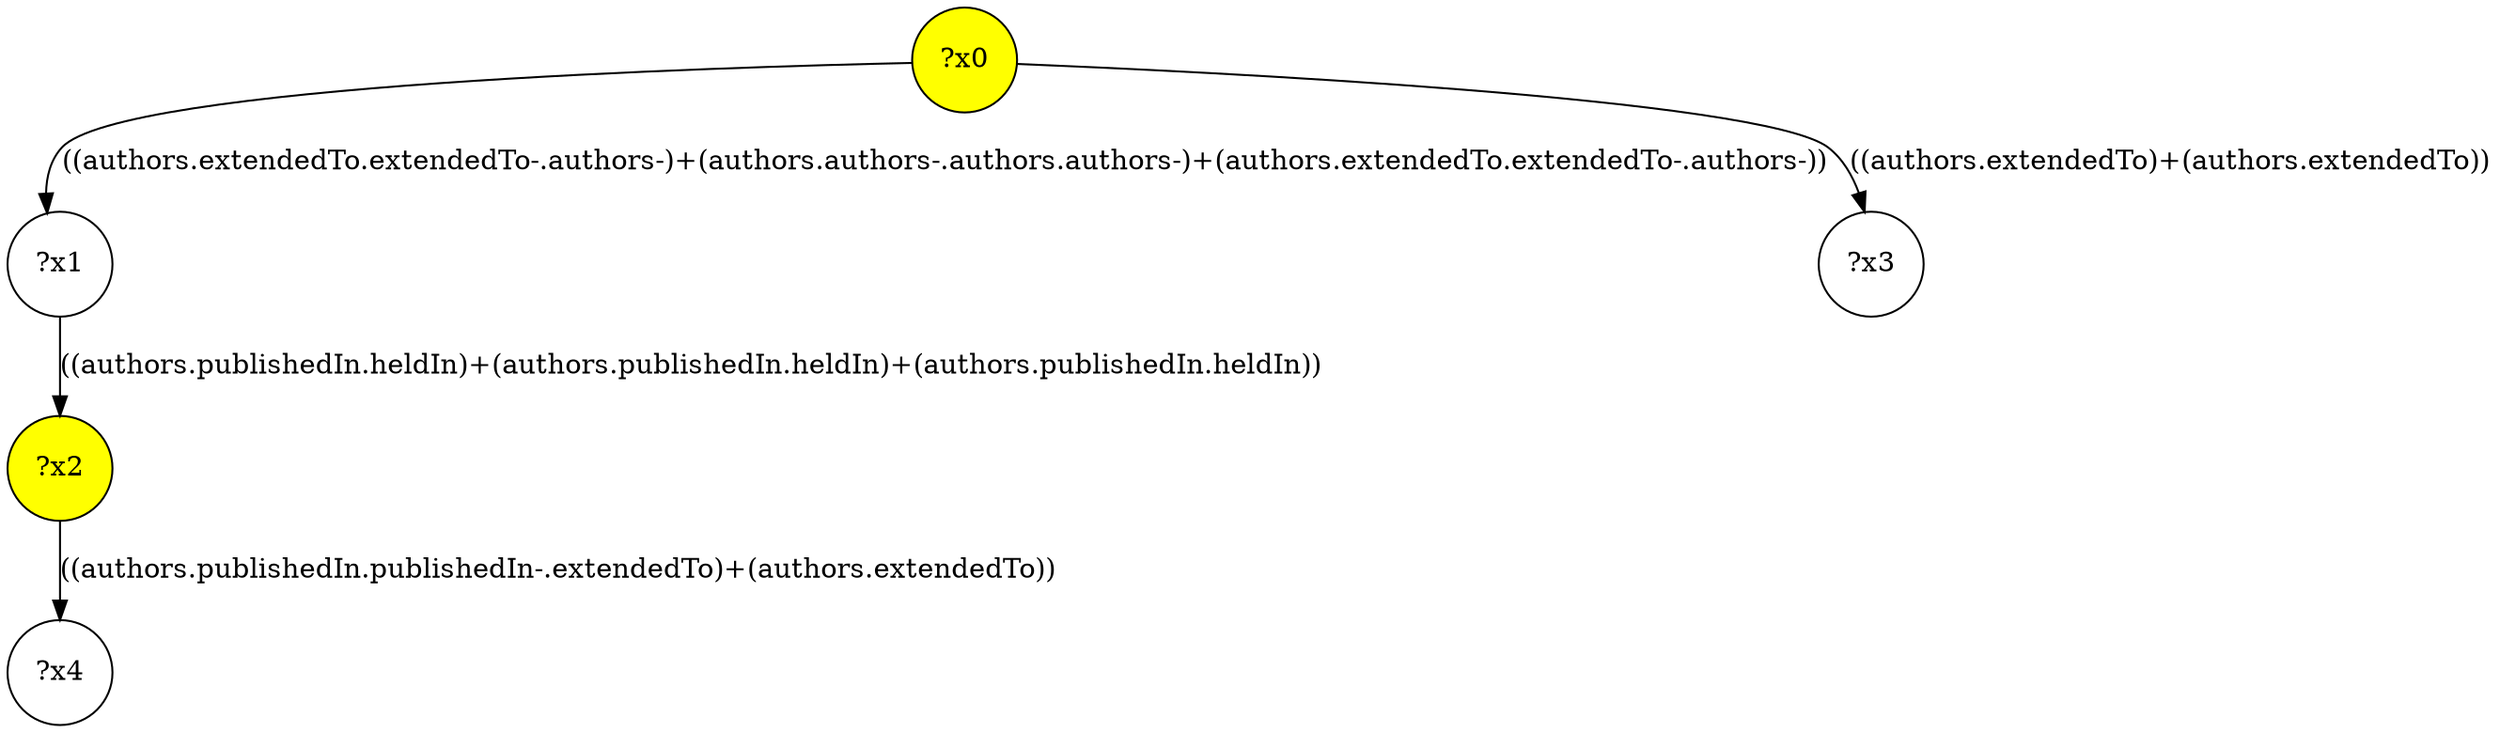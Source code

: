 digraph g {
	x0 [fillcolor="yellow", style="filled," shape=circle, label="?x0"];
	x2 [fillcolor="yellow", style="filled," shape=circle, label="?x2"];
	x1 [shape=circle, label="?x1"];
	x0 -> x1 [label="((authors.extendedTo.extendedTo-.authors-)+(authors.authors-.authors.authors-)+(authors.extendedTo.extendedTo-.authors-))"];
	x1 -> x2 [label="((authors.publishedIn.heldIn)+(authors.publishedIn.heldIn)+(authors.publishedIn.heldIn))"];
	x3 [shape=circle, label="?x3"];
	x0 -> x3 [label="((authors.extendedTo)+(authors.extendedTo))"];
	x4 [shape=circle, label="?x4"];
	x2 -> x4 [label="((authors.publishedIn.publishedIn-.extendedTo)+(authors.extendedTo))"];
}
